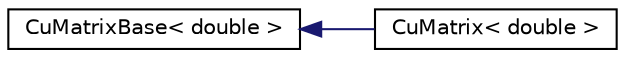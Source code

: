 digraph "Graphical Class Hierarchy"
{
  edge [fontname="Helvetica",fontsize="10",labelfontname="Helvetica",labelfontsize="10"];
  node [fontname="Helvetica",fontsize="10",shape=record];
  rankdir="LR";
  Node0 [label="CuMatrixBase\< double \>",height=0.2,width=0.4,color="black", fillcolor="white", style="filled",URL="$classkaldi_1_1CuMatrixBase.html"];
  Node0 -> Node1 [dir="back",color="midnightblue",fontsize="10",style="solid",fontname="Helvetica"];
  Node1 [label="CuMatrix\< double \>",height=0.2,width=0.4,color="black", fillcolor="white", style="filled",URL="$classkaldi_1_1CuMatrix.html"];
}

